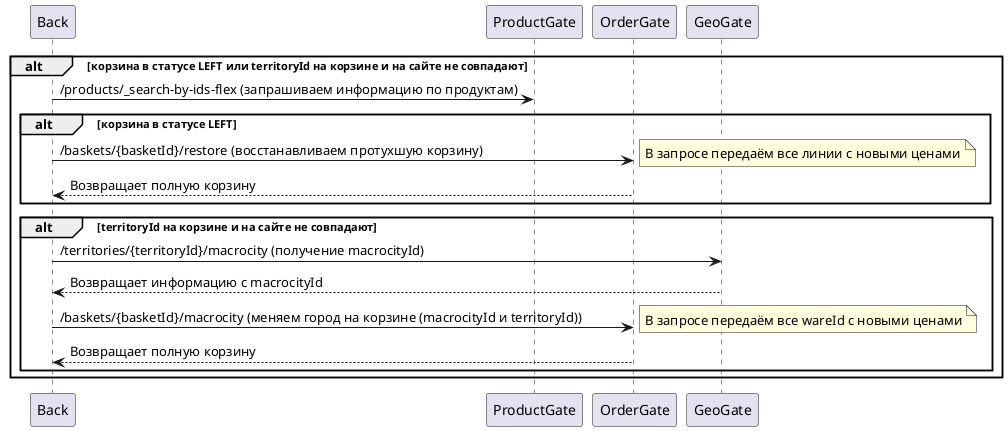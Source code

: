@startuml cart
alt корзина в статусе LEFT или territoryId на корзине и на сайте не совпадают
	Back->ProductGate: /products/_search-by-ids-flex (запрашиваем информацию по продуктам)
	alt  корзина в статусе LEFT
    		Back-> OrderGate: /baskets/{basketId}/restore (восстанавливаем протухшую корзину)
		note right
			В запросе передаём все линии с новыми ценами
		endnote
    		Back<--OrderGate: Возвращает полную корзину
	end
	alt territoryId на корзине и на сайте не совпадают
		Back->GeoGate:/territories/{territoryId}/macrocity (получение macrocityId)
		Back<--GeoGate: Возвращает информацию с macrocityId
		Back-> OrderGate: /baskets/{basketId}/macrocity (меняем город на корзине (macrocityId и territoryId))
		note right
			В запросе передаём все wareId с новыми ценами
		endnote
	Back<--OrderGate: Возвращает полную корзину
	end
end
@enduml